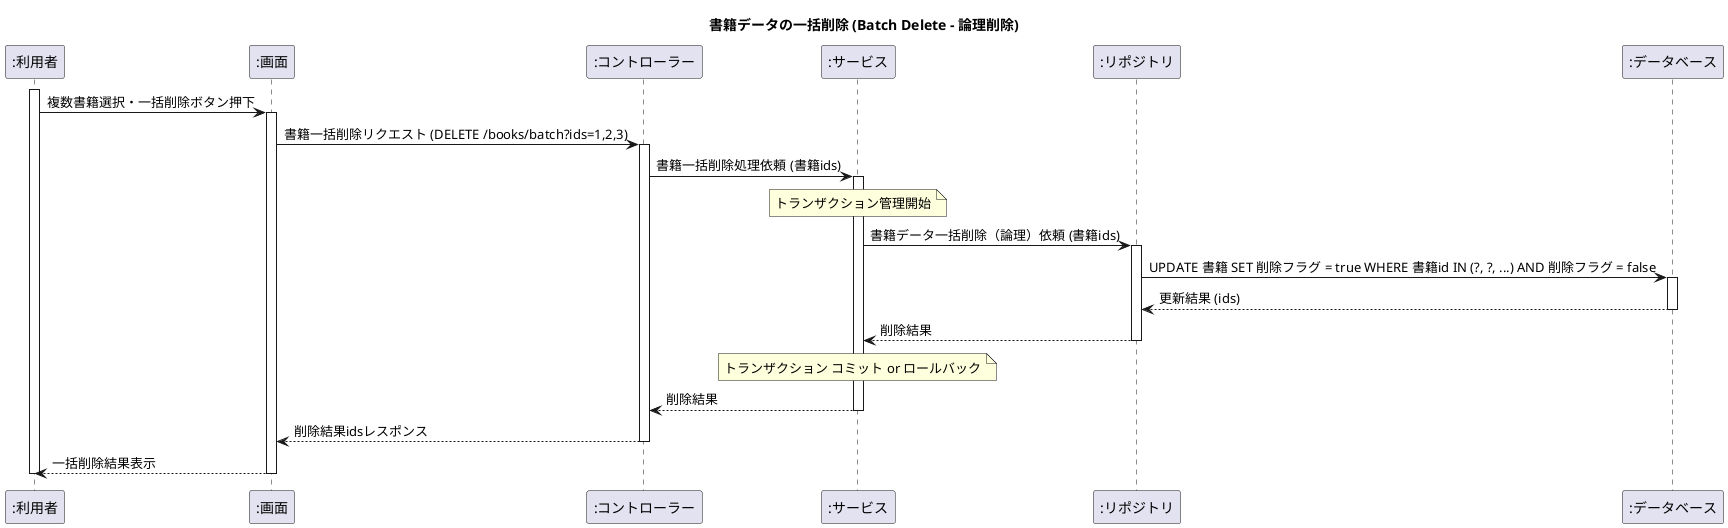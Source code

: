 @startuml deleteBooks

title 書籍データの一括削除 (Batch Delete - 論理削除)

participant ":利用者" as User
participant ":画面" as UI
participant ":コントローラー" as Controller
participant ":サービス" as Service
participant ":リポジトリ" as Repo
participant ":データベース" as DB

activate User
User -> UI ++ : 複数書籍選択・一括削除ボタン押下
UI -> Controller ++ : 書籍一括削除リクエスト (DELETE /books/batch?ids=1,2,3)
Controller -> Service ++ : 書籍一括削除処理依頼 (書籍ids)
note over Service : トランザクション管理開始
Service -> Repo ++ : 書籍データ一括削除（論理）依頼 (書籍ids)
Repo -> DB ++ : UPDATE 書籍 SET 削除フラグ = true WHERE 書籍id IN (?, ?, ...) AND 削除フラグ = false
DB --> Repo -- : 更新結果 (ids)
Repo --> Service -- : 削除結果
note over Service : トランザクション コミット or ロールバック
Service --> Controller -- : 削除結果
Controller --> UI -- : 削除結果idsレスポンス
UI --> User -- : 一括削除結果表示
deactivate User

@enduml